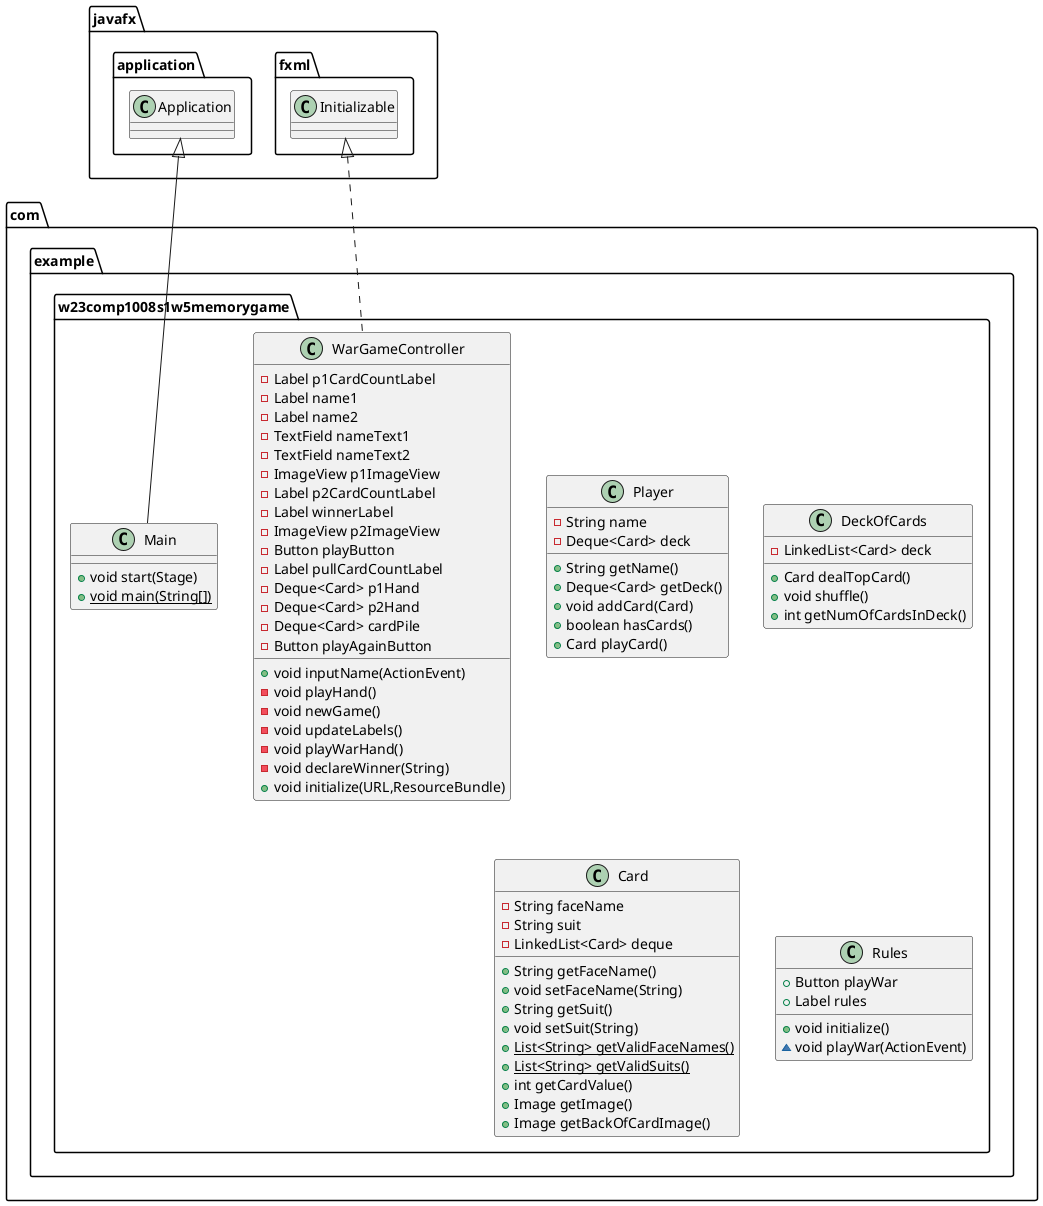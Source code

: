 @startuml
class com.example.w23comp1008s1w5memorygame.Player {
- String name
- Deque<Card> deck
+ String getName()
+ Deque<Card> getDeck()
+ void addCard(Card)
+ boolean hasCards()
+ Card playCard()
}
class com.example.w23comp1008s1w5memorygame.DeckOfCards {
- LinkedList<Card> deck
+ Card dealTopCard()
+ void shuffle()
+ int getNumOfCardsInDeck()
}
class com.example.w23comp1008s1w5memorygame.WarGameController {
- Label p1CardCountLabel
- Label name1
- Label name2
- TextField nameText1
- TextField nameText2
- ImageView p1ImageView
- Label p2CardCountLabel
- Label winnerLabel
- ImageView p2ImageView
- Button playButton
- Label pullCardCountLabel
- Deque<Card> p1Hand
- Deque<Card> p2Hand
- Deque<Card> cardPile
- Button playAgainButton
+ void inputName(ActionEvent)
- void playHand()
- void newGame()
- void updateLabels()
- void playWarHand()
- void declareWinner(String)
+ void initialize(URL,ResourceBundle)
}
class com.example.w23comp1008s1w5memorygame.Card {
- String faceName
- String suit
- LinkedList<Card> deque
+ String getFaceName()
+ void setFaceName(String)
+ String getSuit()
+ void setSuit(String)
+ {static} List<String> getValidFaceNames()
+ {static} List<String> getValidSuits()
+ int getCardValue()
+ Image getImage()
+ Image getBackOfCardImage()
}
class com.example.w23comp1008s1w5memorygame.Rules {
+ Button playWar
+ Label rules
+ void initialize()
~ void playWar(ActionEvent)
}
class com.example.w23comp1008s1w5memorygame.Main {
+ void start(Stage)
+ {static} void main(String[])
}


javafx.fxml.Initializable <|.. com.example.w23comp1008s1w5memorygame.WarGameController
javafx.application.Application <|-- com.example.w23comp1008s1w5memorygame.Main
@enduml